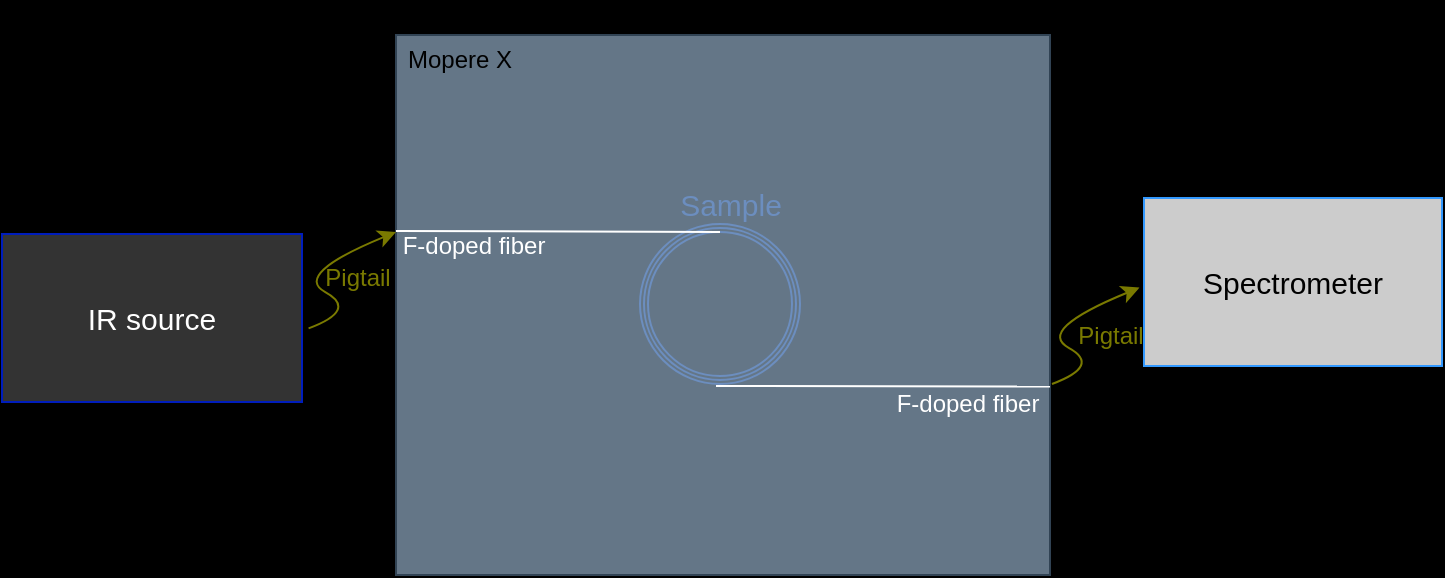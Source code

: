 <mxfile version="22.1.5" type="github">
  <diagram name="Page-1" id="iv4guCwm0LoyRA_EEI2z">
    <mxGraphModel dx="1275" dy="472" grid="0" gridSize="10" guides="1" tooltips="1" connect="1" arrows="1" fold="1" page="0" pageScale="1" pageWidth="850" pageHeight="1100" background="#000000" math="0" shadow="0">
      <root>
        <mxCell id="0" />
        <mxCell id="1" parent="0" />
        <mxCell id="CskqQs5SDKcCrog3nOrW-3" value="&lt;font style=&quot;font-size: 15px;&quot;&gt;IR source&lt;/font&gt;" style="rounded=0;whiteSpace=wrap;html=1;fillColor=#333333;strokeColor=#001DBC;fontColor=#ffffff;glass=0;gradientColor=none;" vertex="1" parent="1">
          <mxGeometry x="-60" y="219" width="150" height="84" as="geometry" />
        </mxCell>
        <mxCell id="CskqQs5SDKcCrog3nOrW-4" value="" style="rounded=0;whiteSpace=wrap;html=1;fillColor=#647687;strokeColor=#314354;fontColor=#ffffff;" vertex="1" parent="1">
          <mxGeometry x="137" y="119.5" width="327" height="270" as="geometry" />
        </mxCell>
        <mxCell id="CskqQs5SDKcCrog3nOrW-6" value="" style="ellipse;whiteSpace=wrap;html=1;aspect=fixed;fillColor=none;strokeColor=#6c8ebf;" vertex="1" parent="1">
          <mxGeometry x="259" y="214" width="80" height="80" as="geometry" />
        </mxCell>
        <mxCell id="CskqQs5SDKcCrog3nOrW-7" value="" style="ellipse;whiteSpace=wrap;html=1;aspect=fixed;fillColor=none;strokeColor=#6c8ebf;" vertex="1" parent="1">
          <mxGeometry x="261" y="216" width="76" height="76" as="geometry" />
        </mxCell>
        <mxCell id="CskqQs5SDKcCrog3nOrW-8" value="" style="ellipse;whiteSpace=wrap;html=1;aspect=fixed;shadow=0;fillColor=none;strokeColor=#6C8EBF;" vertex="1" parent="1">
          <mxGeometry x="263" y="218" width="72" height="72" as="geometry" />
        </mxCell>
        <mxCell id="CskqQs5SDKcCrog3nOrW-9" value="" style="curved=1;endArrow=classic;html=1;rounded=0;strokeColor=#7A7A00;entryX=-0.007;entryY=0.353;entryDx=0;entryDy=0;entryPerimeter=0;" edge="1" parent="1">
          <mxGeometry width="50" height="50" relative="1" as="geometry">
            <mxPoint x="93.29" y="266.19" as="sourcePoint" />
            <mxPoint x="137.001" y="218.0" as="targetPoint" />
            <Array as="points">
              <mxPoint x="118" y="257" />
              <mxPoint x="85.29" y="239.19" />
            </Array>
          </mxGeometry>
        </mxCell>
        <mxCell id="CskqQs5SDKcCrog3nOrW-12" value="" style="endArrow=none;html=1;rounded=0;entryX=0.5;entryY=0;entryDx=0;entryDy=0;exitX=0;exitY=0.363;exitDx=0;exitDy=0;exitPerimeter=0;strokeColor=#FFFFFF;" edge="1" parent="1" source="CskqQs5SDKcCrog3nOrW-4" target="CskqQs5SDKcCrog3nOrW-8">
          <mxGeometry width="50" height="50" relative="1" as="geometry">
            <mxPoint x="183" y="289" as="sourcePoint" />
            <mxPoint x="233" y="239" as="targetPoint" />
          </mxGeometry>
        </mxCell>
        <mxCell id="CskqQs5SDKcCrog3nOrW-13" value="" style="endArrow=none;html=1;rounded=0;entryX=1;entryY=0.651;entryDx=0;entryDy=0;entryPerimeter=0;strokeColor=#FFFFFF;" edge="1" parent="1" target="CskqQs5SDKcCrog3nOrW-4">
          <mxGeometry width="50" height="50" relative="1" as="geometry">
            <mxPoint x="297" y="295" as="sourcePoint" />
            <mxPoint x="460" y="294" as="targetPoint" />
          </mxGeometry>
        </mxCell>
        <mxCell id="CskqQs5SDKcCrog3nOrW-14" value="" style="curved=1;endArrow=classic;html=1;rounded=0;strokeColor=#7A7A00;entryX=-0.007;entryY=0.353;entryDx=0;entryDy=0;entryPerimeter=0;" edge="1" parent="1">
          <mxGeometry width="50" height="50" relative="1" as="geometry">
            <mxPoint x="465" y="294" as="sourcePoint" />
            <mxPoint x="508.711" y="245.81" as="targetPoint" />
            <Array as="points">
              <mxPoint x="489.71" y="284.81" />
              <mxPoint x="457" y="267" />
            </Array>
          </mxGeometry>
        </mxCell>
        <mxCell id="CskqQs5SDKcCrog3nOrW-15" value="&lt;div style=&quot;font-size: 15px;&quot;&gt;Spectrometer&lt;/div&gt;" style="rounded=0;whiteSpace=wrap;html=1;fillColor=#CCCCCC;strokeColor=#3399FF;" vertex="1" parent="1">
          <mxGeometry x="511" y="201" width="149" height="84" as="geometry" />
        </mxCell>
        <mxCell id="CskqQs5SDKcCrog3nOrW-16" value="Mopere X" style="rounded=0;whiteSpace=wrap;html=1;fillColor=none;strokeColor=none;" vertex="1" parent="1">
          <mxGeometry x="109" y="102" width="120" height="60" as="geometry" />
        </mxCell>
        <mxCell id="CskqQs5SDKcCrog3nOrW-17" value="&lt;font color=&quot;#7a7a00&quot;&gt;Pigtail&lt;/font&gt;" style="rounded=0;whiteSpace=wrap;html=1;fillColor=none;strokeColor=none;" vertex="1" parent="1">
          <mxGeometry x="97" y="226" width="42" height="29" as="geometry" />
        </mxCell>
        <mxCell id="CskqQs5SDKcCrog3nOrW-18" value="&lt;font color=&quot;#7a7a00&quot;&gt;Pigtail&lt;/font&gt;" style="rounded=0;whiteSpace=wrap;html=1;fillColor=none;strokeColor=none;" vertex="1" parent="1">
          <mxGeometry x="475" y="258" width="39" height="24" as="geometry" />
        </mxCell>
        <mxCell id="CskqQs5SDKcCrog3nOrW-20" value="&lt;font color=&quot;#6c8ebf&quot; style=&quot;font-size: 15px;&quot;&gt;Sample&lt;/font&gt;" style="rounded=0;whiteSpace=wrap;html=1;fillColor=none;strokeColor=none;" vertex="1" parent="1">
          <mxGeometry x="232" y="185" width="145" height="37" as="geometry" />
        </mxCell>
        <mxCell id="CskqQs5SDKcCrog3nOrW-21" value="&lt;font color=&quot;#ffffff&quot;&gt;F-doped fiber&lt;/font&gt;" style="rounded=0;whiteSpace=wrap;html=1;fillColor=none;strokeColor=none;" vertex="1" parent="1">
          <mxGeometry x="116" y="195" width="120" height="60" as="geometry" />
        </mxCell>
        <mxCell id="CskqQs5SDKcCrog3nOrW-24" value="&lt;font color=&quot;#ffffff&quot;&gt;F-doped fiber&lt;/font&gt;" style="rounded=0;whiteSpace=wrap;html=1;fillColor=none;strokeColor=none;" vertex="1" parent="1">
          <mxGeometry x="363" y="274" width="120" height="60" as="geometry" />
        </mxCell>
      </root>
    </mxGraphModel>
  </diagram>
</mxfile>
